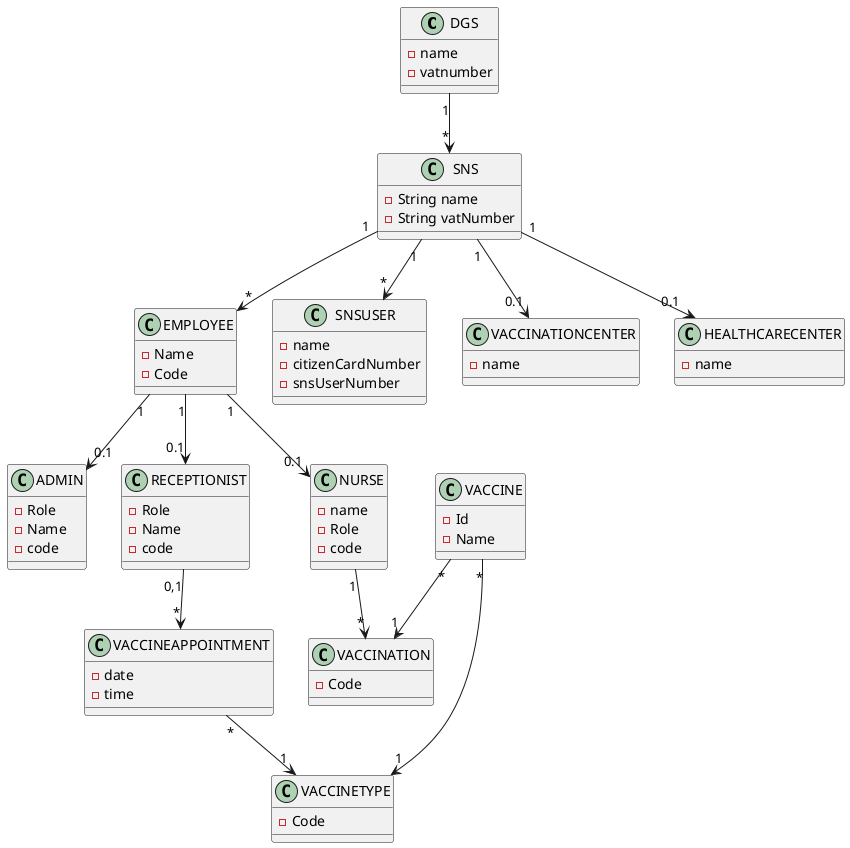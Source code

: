 @startuml
'https://plantuml.com/class-diagram







class DGS {
    - name
    - vatnumber

}

class SNS {
    - String name
    - String vatNumber

}
class EMPLOYEE {
-Name
-Code
}
class ADMIN {
-Role
-Name
-code
}
class RECEPTIONIST {
-Role
-Name
-code

}

class NURSE {
   -name
   -Role
   -code


}
class SNSUSER {

- name
- citizenCardNumber
- snsUserNumber

}
class VACCINATIONCENTER {
-name

}
class HEALTHCARECENTER {
-name

}

class VACCINEAPPOINTMENT {
- date
- time

}
class VACCINE {
-Id
-Name

}
class VACCINETYPE{
 -Code
}
class VACCINATION{
 -Code
}



DGS "1" --> "*" SNS
SNS "1" --> "*" EMPLOYEE
SNS "1" --> "*" SNSUSER
EMPLOYEE  "1" --> "0.1" RECEPTIONIST
EMPLOYEE  "1" --> "0.1" NURSE
EMPLOYEE  "1" --> "0.1" ADMIN
SNS "1" --> "0.1" VACCINATIONCENTER
SNS "1" --> "0.1" HEALTHCARECENTER
NURSE "1" --> "*" VACCINATION
RECEPTIONIST"0,1" --> "*" VACCINEAPPOINTMENT
VACCINEAPPOINTMENT"*" --> "1" VACCINETYPE
VACCINE"*" --> "1" VACCINETYPE
VACCINE"*" --> "1" VACCINATION
@enduml